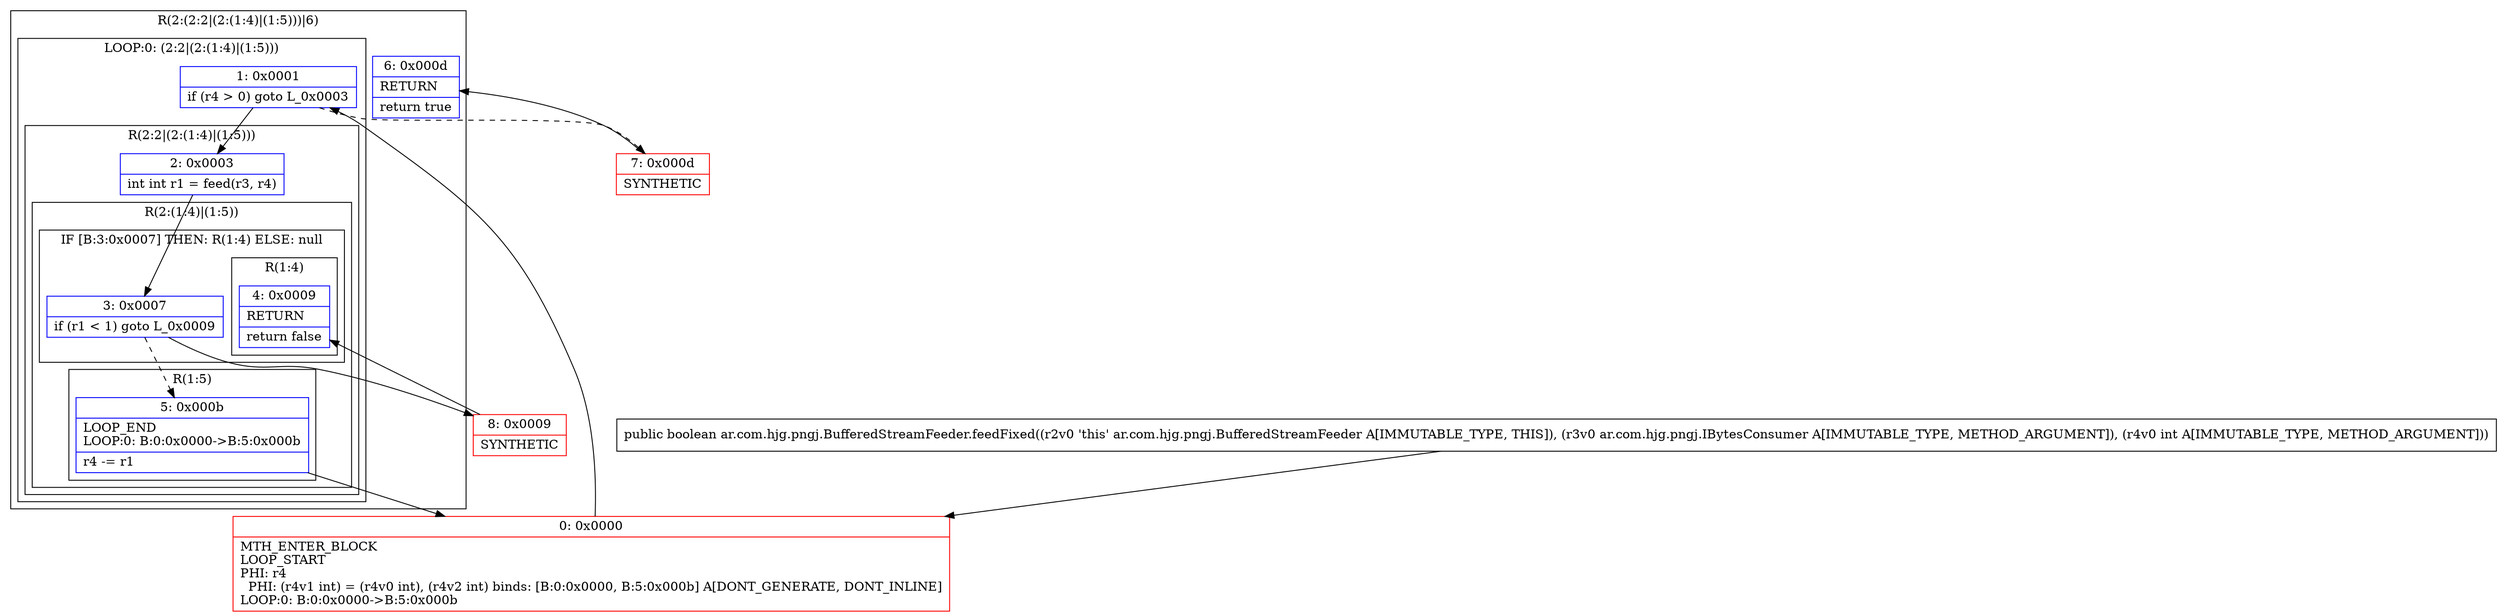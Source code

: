 digraph "CFG forar.com.hjg.pngj.BufferedStreamFeeder.feedFixed(Lar\/com\/hjg\/pngj\/IBytesConsumer;I)Z" {
subgraph cluster_Region_551936166 {
label = "R(2:(2:2|(2:(1:4)|(1:5)))|6)";
node [shape=record,color=blue];
subgraph cluster_LoopRegion_140807047 {
label = "LOOP:0: (2:2|(2:(1:4)|(1:5)))";
node [shape=record,color=blue];
Node_1 [shape=record,label="{1\:\ 0x0001|if (r4 \> 0) goto L_0x0003\l}"];
subgraph cluster_Region_834615964 {
label = "R(2:2|(2:(1:4)|(1:5)))";
node [shape=record,color=blue];
Node_2 [shape=record,label="{2\:\ 0x0003|int int r1 = feed(r3, r4)\l}"];
subgraph cluster_Region_1728490458 {
label = "R(2:(1:4)|(1:5))";
node [shape=record,color=blue];
subgraph cluster_IfRegion_825033617 {
label = "IF [B:3:0x0007] THEN: R(1:4) ELSE: null";
node [shape=record,color=blue];
Node_3 [shape=record,label="{3\:\ 0x0007|if (r1 \< 1) goto L_0x0009\l}"];
subgraph cluster_Region_1941447405 {
label = "R(1:4)";
node [shape=record,color=blue];
Node_4 [shape=record,label="{4\:\ 0x0009|RETURN\l|return false\l}"];
}
}
subgraph cluster_Region_825652171 {
label = "R(1:5)";
node [shape=record,color=blue];
Node_5 [shape=record,label="{5\:\ 0x000b|LOOP_END\lLOOP:0: B:0:0x0000\-\>B:5:0x000b\l|r4 \-= r1\l}"];
}
}
}
}
Node_6 [shape=record,label="{6\:\ 0x000d|RETURN\l|return true\l}"];
}
Node_0 [shape=record,color=red,label="{0\:\ 0x0000|MTH_ENTER_BLOCK\lLOOP_START\lPHI: r4 \l  PHI: (r4v1 int) = (r4v0 int), (r4v2 int) binds: [B:0:0x0000, B:5:0x000b] A[DONT_GENERATE, DONT_INLINE]\lLOOP:0: B:0:0x0000\-\>B:5:0x000b\l}"];
Node_7 [shape=record,color=red,label="{7\:\ 0x000d|SYNTHETIC\l}"];
Node_8 [shape=record,color=red,label="{8\:\ 0x0009|SYNTHETIC\l}"];
MethodNode[shape=record,label="{public boolean ar.com.hjg.pngj.BufferedStreamFeeder.feedFixed((r2v0 'this' ar.com.hjg.pngj.BufferedStreamFeeder A[IMMUTABLE_TYPE, THIS]), (r3v0 ar.com.hjg.pngj.IBytesConsumer A[IMMUTABLE_TYPE, METHOD_ARGUMENT]), (r4v0 int A[IMMUTABLE_TYPE, METHOD_ARGUMENT])) }"];
MethodNode -> Node_0;
Node_1 -> Node_2;
Node_1 -> Node_7[style=dashed];
Node_2 -> Node_3;
Node_3 -> Node_5[style=dashed];
Node_3 -> Node_8;
Node_5 -> Node_0;
Node_0 -> Node_1;
Node_7 -> Node_6;
Node_8 -> Node_4;
}

